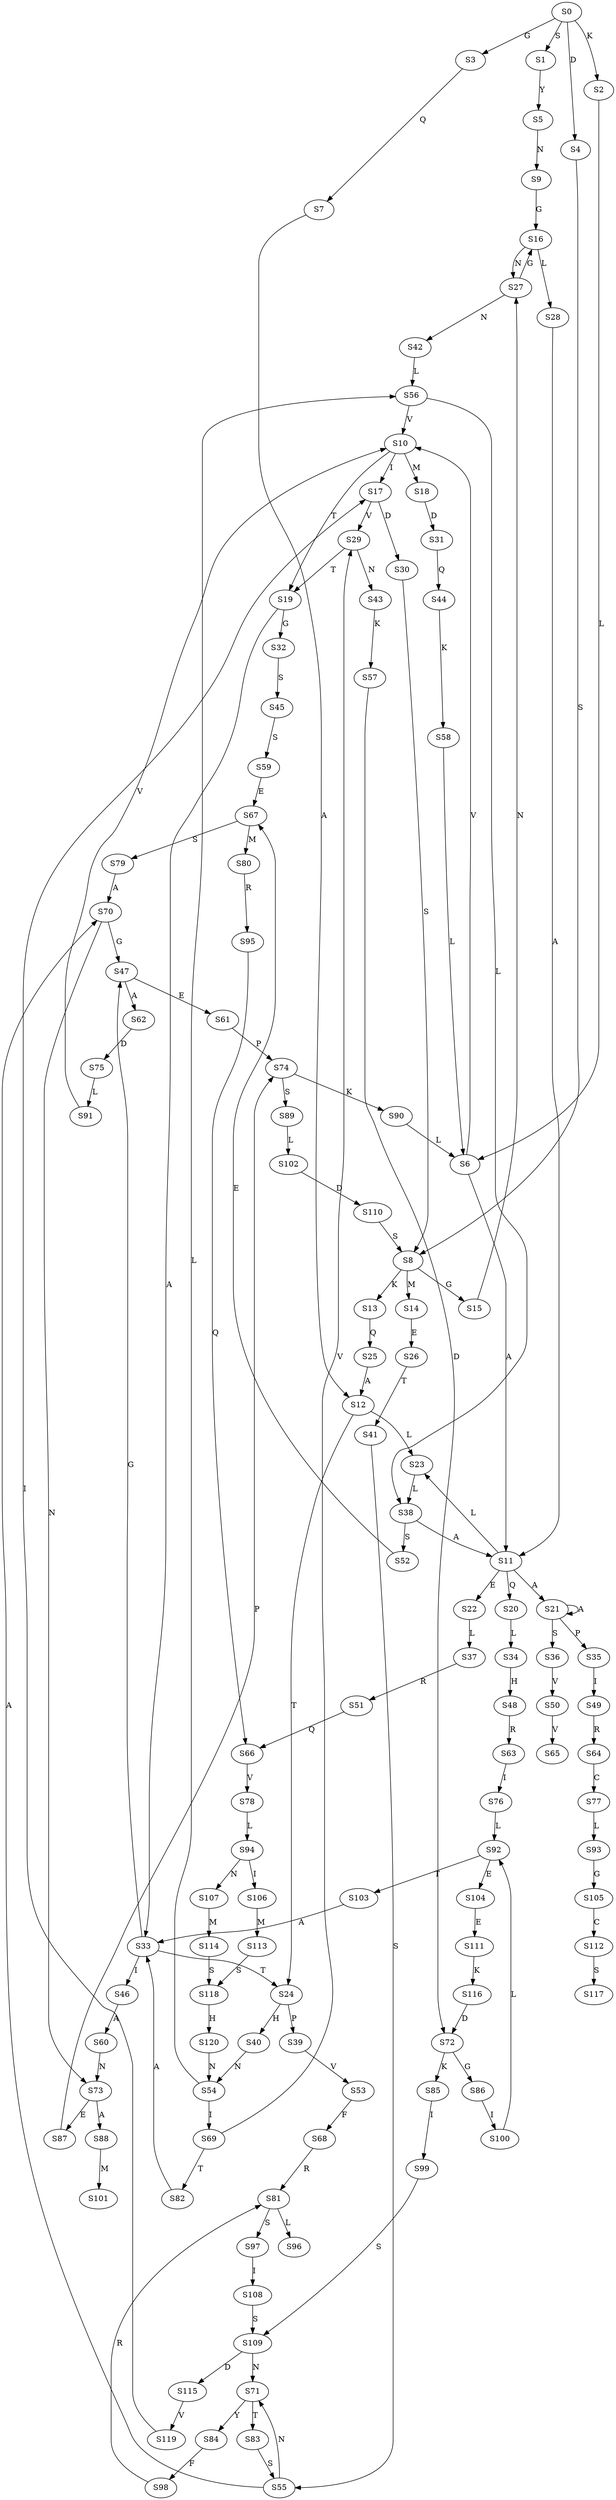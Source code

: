 strict digraph  {
	S0 -> S1 [ label = S ];
	S0 -> S2 [ label = K ];
	S0 -> S3 [ label = G ];
	S0 -> S4 [ label = D ];
	S1 -> S5 [ label = Y ];
	S2 -> S6 [ label = L ];
	S3 -> S7 [ label = Q ];
	S4 -> S8 [ label = S ];
	S5 -> S9 [ label = N ];
	S6 -> S10 [ label = V ];
	S6 -> S11 [ label = A ];
	S7 -> S12 [ label = A ];
	S8 -> S13 [ label = K ];
	S8 -> S14 [ label = M ];
	S8 -> S15 [ label = G ];
	S9 -> S16 [ label = G ];
	S10 -> S17 [ label = I ];
	S10 -> S18 [ label = M ];
	S10 -> S19 [ label = T ];
	S11 -> S20 [ label = Q ];
	S11 -> S21 [ label = A ];
	S11 -> S22 [ label = E ];
	S11 -> S23 [ label = L ];
	S12 -> S24 [ label = T ];
	S12 -> S23 [ label = L ];
	S13 -> S25 [ label = Q ];
	S14 -> S26 [ label = E ];
	S15 -> S27 [ label = N ];
	S16 -> S27 [ label = N ];
	S16 -> S28 [ label = L ];
	S17 -> S29 [ label = V ];
	S17 -> S30 [ label = D ];
	S18 -> S31 [ label = D ];
	S19 -> S32 [ label = G ];
	S19 -> S33 [ label = A ];
	S20 -> S34 [ label = L ];
	S21 -> S35 [ label = P ];
	S21 -> S36 [ label = S ];
	S21 -> S21 [ label = A ];
	S22 -> S37 [ label = L ];
	S23 -> S38 [ label = L ];
	S24 -> S39 [ label = P ];
	S24 -> S40 [ label = H ];
	S25 -> S12 [ label = A ];
	S26 -> S41 [ label = T ];
	S27 -> S42 [ label = N ];
	S27 -> S16 [ label = G ];
	S28 -> S11 [ label = A ];
	S29 -> S43 [ label = N ];
	S29 -> S19 [ label = T ];
	S30 -> S8 [ label = S ];
	S31 -> S44 [ label = Q ];
	S32 -> S45 [ label = S ];
	S33 -> S46 [ label = I ];
	S33 -> S24 [ label = T ];
	S33 -> S47 [ label = G ];
	S34 -> S48 [ label = H ];
	S35 -> S49 [ label = I ];
	S36 -> S50 [ label = V ];
	S37 -> S51 [ label = R ];
	S38 -> S11 [ label = A ];
	S38 -> S52 [ label = S ];
	S39 -> S53 [ label = V ];
	S40 -> S54 [ label = N ];
	S41 -> S55 [ label = S ];
	S42 -> S56 [ label = L ];
	S43 -> S57 [ label = K ];
	S44 -> S58 [ label = K ];
	S45 -> S59 [ label = S ];
	S46 -> S60 [ label = A ];
	S47 -> S61 [ label = E ];
	S47 -> S62 [ label = A ];
	S48 -> S63 [ label = R ];
	S49 -> S64 [ label = R ];
	S50 -> S65 [ label = V ];
	S51 -> S66 [ label = Q ];
	S52 -> S67 [ label = E ];
	S53 -> S68 [ label = F ];
	S54 -> S69 [ label = I ];
	S54 -> S56 [ label = L ];
	S55 -> S70 [ label = A ];
	S55 -> S71 [ label = N ];
	S56 -> S38 [ label = L ];
	S56 -> S10 [ label = V ];
	S57 -> S72 [ label = D ];
	S58 -> S6 [ label = L ];
	S59 -> S67 [ label = E ];
	S60 -> S73 [ label = N ];
	S61 -> S74 [ label = P ];
	S62 -> S75 [ label = D ];
	S63 -> S76 [ label = I ];
	S64 -> S77 [ label = C ];
	S66 -> S78 [ label = V ];
	S67 -> S79 [ label = S ];
	S67 -> S80 [ label = M ];
	S68 -> S81 [ label = R ];
	S69 -> S82 [ label = T ];
	S69 -> S29 [ label = V ];
	S70 -> S73 [ label = N ];
	S70 -> S47 [ label = G ];
	S71 -> S83 [ label = T ];
	S71 -> S84 [ label = Y ];
	S72 -> S85 [ label = K ];
	S72 -> S86 [ label = G ];
	S73 -> S87 [ label = E ];
	S73 -> S88 [ label = A ];
	S74 -> S89 [ label = S ];
	S74 -> S90 [ label = K ];
	S75 -> S91 [ label = L ];
	S76 -> S92 [ label = L ];
	S77 -> S93 [ label = L ];
	S78 -> S94 [ label = L ];
	S79 -> S70 [ label = A ];
	S80 -> S95 [ label = R ];
	S81 -> S96 [ label = L ];
	S81 -> S97 [ label = S ];
	S82 -> S33 [ label = A ];
	S83 -> S55 [ label = S ];
	S84 -> S98 [ label = F ];
	S85 -> S99 [ label = I ];
	S86 -> S100 [ label = I ];
	S87 -> S74 [ label = P ];
	S88 -> S101 [ label = M ];
	S89 -> S102 [ label = L ];
	S90 -> S6 [ label = L ];
	S91 -> S10 [ label = V ];
	S92 -> S103 [ label = T ];
	S92 -> S104 [ label = E ];
	S93 -> S105 [ label = G ];
	S94 -> S106 [ label = I ];
	S94 -> S107 [ label = N ];
	S95 -> S66 [ label = Q ];
	S97 -> S108 [ label = I ];
	S98 -> S81 [ label = R ];
	S99 -> S109 [ label = S ];
	S100 -> S92 [ label = L ];
	S102 -> S110 [ label = D ];
	S103 -> S33 [ label = A ];
	S104 -> S111 [ label = E ];
	S105 -> S112 [ label = C ];
	S106 -> S113 [ label = M ];
	S107 -> S114 [ label = M ];
	S108 -> S109 [ label = S ];
	S109 -> S71 [ label = N ];
	S109 -> S115 [ label = D ];
	S110 -> S8 [ label = S ];
	S111 -> S116 [ label = K ];
	S112 -> S117 [ label = S ];
	S113 -> S118 [ label = S ];
	S114 -> S118 [ label = S ];
	S115 -> S119 [ label = V ];
	S116 -> S72 [ label = D ];
	S118 -> S120 [ label = H ];
	S119 -> S17 [ label = I ];
	S120 -> S54 [ label = N ];
}

